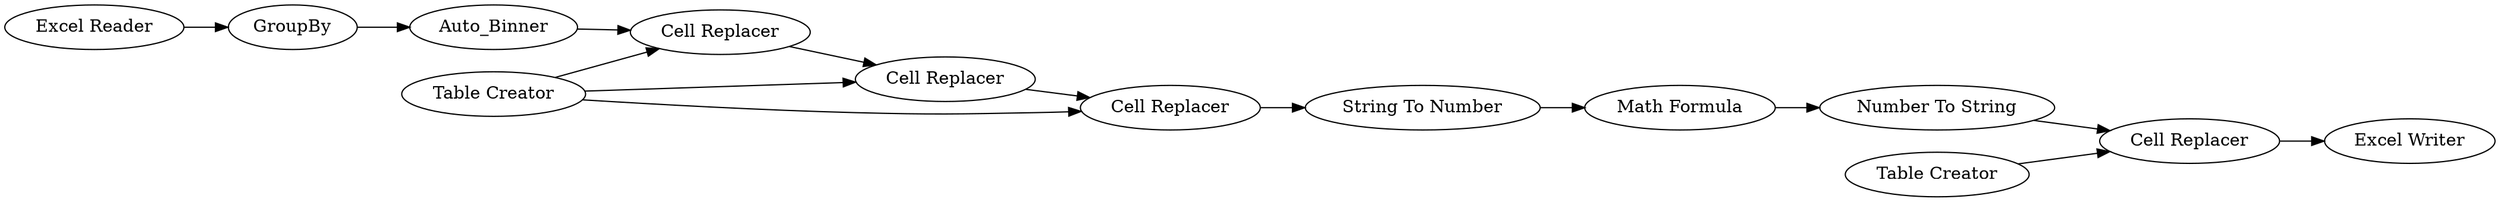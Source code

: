 digraph {
	1 [label="Excel Reader"]
	2 [label=GroupBy]
	3 [label=Auto_Binner]
	4 [label="Table Creator"]
	5 [label="Cell Replacer"]
	6 [label="Cell Replacer"]
	9 [label="Table Creator"]
	10 [label="Cell Replacer"]
	11 [label="Math Formula"]
	12 [label="String To Number"]
	13 [label="Number To String"]
	14 [label="Cell Replacer"]
	15 [label="Excel Writer"]
	1 -> 2
	2 -> 3
	3 -> 5
	4 -> 5
	4 -> 6
	4 -> 10
	5 -> 6
	6 -> 10
	9 -> 14
	10 -> 12
	11 -> 13
	12 -> 11
	13 -> 14
	14 -> 15
	rankdir=LR
}
